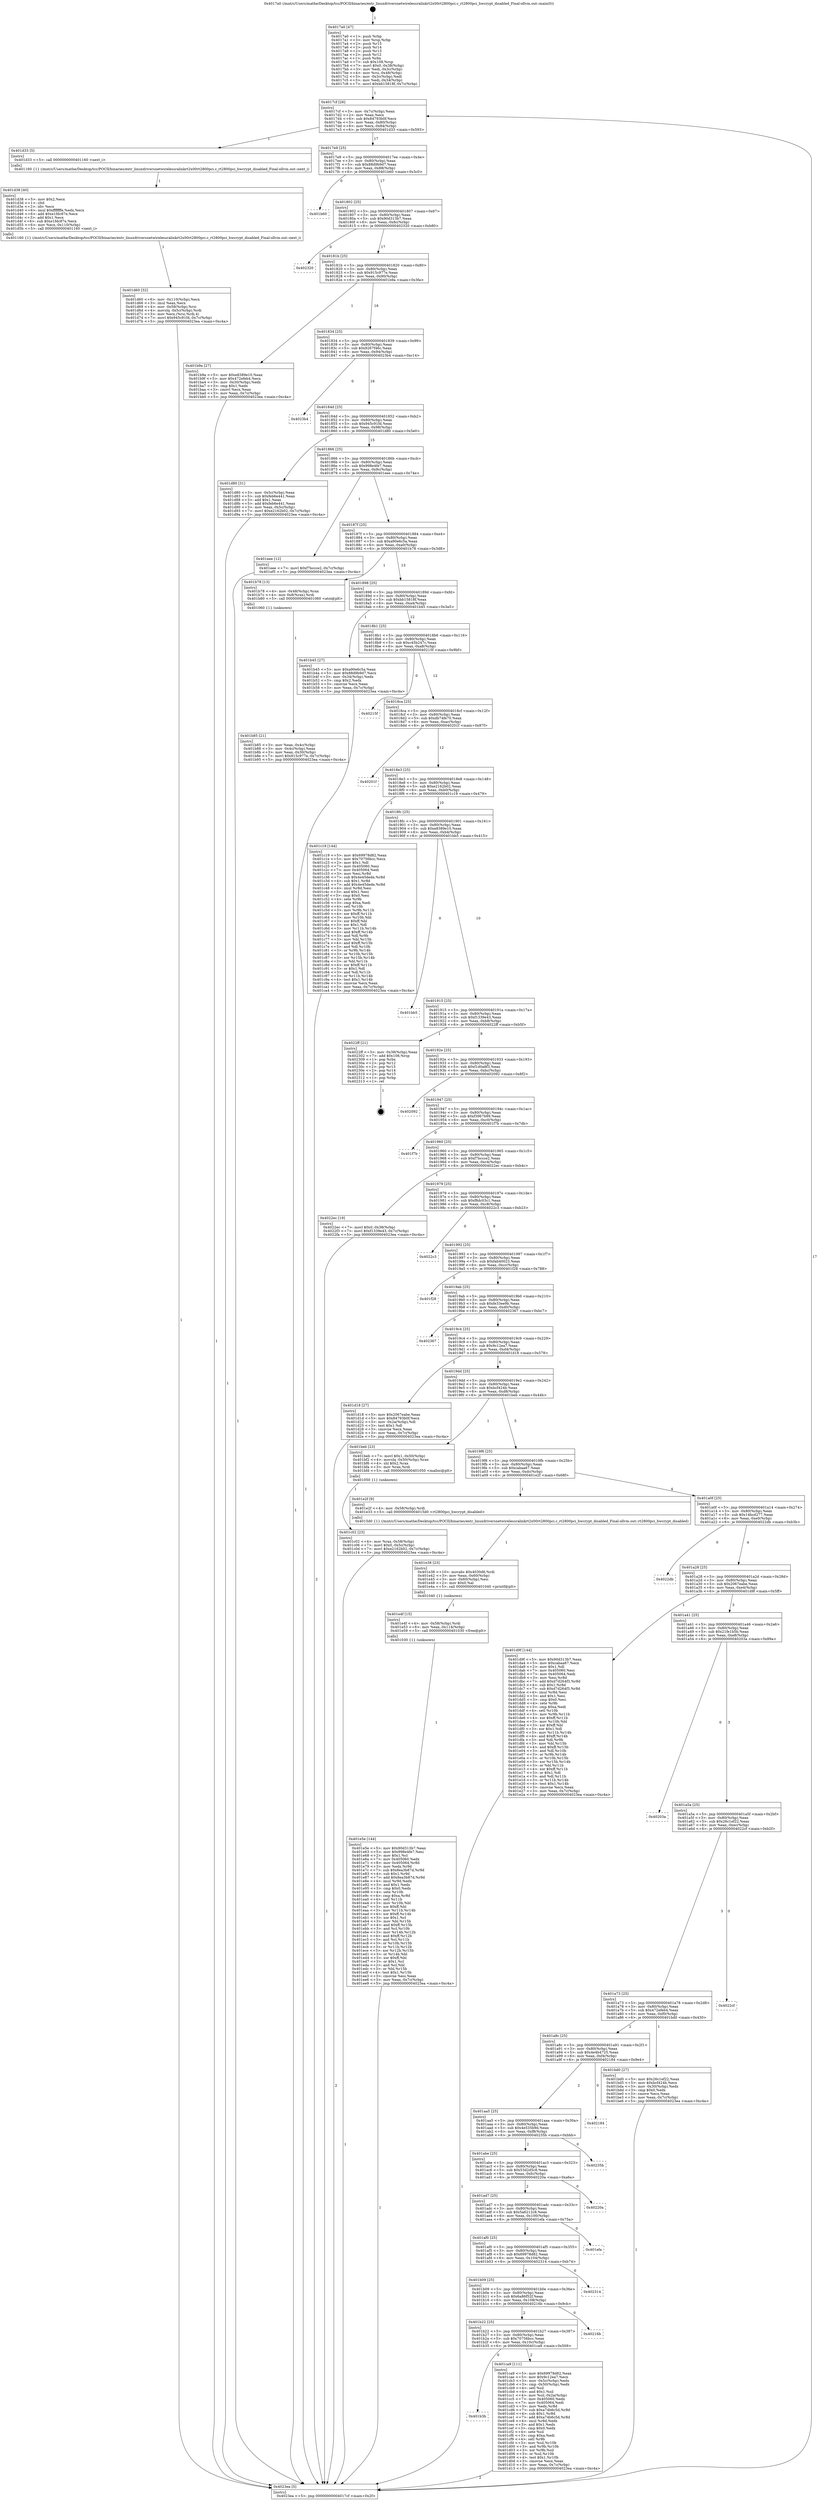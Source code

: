 digraph "0x4017a0" {
  label = "0x4017a0 (/mnt/c/Users/mathe/Desktop/tcc/POCII/binaries/extr_linuxdriversnetwirelessralinkrt2x00rt2800pci.c_rt2800pci_hwcrypt_disabled_Final-ollvm.out::main(0))"
  labelloc = "t"
  node[shape=record]

  Entry [label="",width=0.3,height=0.3,shape=circle,fillcolor=black,style=filled]
  "0x4017cf" [label="{
     0x4017cf [26]\l
     | [instrs]\l
     &nbsp;&nbsp;0x4017cf \<+3\>: mov -0x7c(%rbp),%eax\l
     &nbsp;&nbsp;0x4017d2 \<+2\>: mov %eax,%ecx\l
     &nbsp;&nbsp;0x4017d4 \<+6\>: sub $0x84793b0f,%ecx\l
     &nbsp;&nbsp;0x4017da \<+3\>: mov %eax,-0x80(%rbp)\l
     &nbsp;&nbsp;0x4017dd \<+6\>: mov %ecx,-0x84(%rbp)\l
     &nbsp;&nbsp;0x4017e3 \<+6\>: je 0000000000401d33 \<main+0x593\>\l
  }"]
  "0x401d33" [label="{
     0x401d33 [5]\l
     | [instrs]\l
     &nbsp;&nbsp;0x401d33 \<+5\>: call 0000000000401160 \<next_i\>\l
     | [calls]\l
     &nbsp;&nbsp;0x401160 \{1\} (/mnt/c/Users/mathe/Desktop/tcc/POCII/binaries/extr_linuxdriversnetwirelessralinkrt2x00rt2800pci.c_rt2800pci_hwcrypt_disabled_Final-ollvm.out::next_i)\l
  }"]
  "0x4017e9" [label="{
     0x4017e9 [25]\l
     | [instrs]\l
     &nbsp;&nbsp;0x4017e9 \<+5\>: jmp 00000000004017ee \<main+0x4e\>\l
     &nbsp;&nbsp;0x4017ee \<+3\>: mov -0x80(%rbp),%eax\l
     &nbsp;&nbsp;0x4017f1 \<+5\>: sub $0x88d9b9d7,%eax\l
     &nbsp;&nbsp;0x4017f6 \<+6\>: mov %eax,-0x88(%rbp)\l
     &nbsp;&nbsp;0x4017fc \<+6\>: je 0000000000401b60 \<main+0x3c0\>\l
  }"]
  Exit [label="",width=0.3,height=0.3,shape=circle,fillcolor=black,style=filled,peripheries=2]
  "0x401b60" [label="{
     0x401b60\l
  }", style=dashed]
  "0x401802" [label="{
     0x401802 [25]\l
     | [instrs]\l
     &nbsp;&nbsp;0x401802 \<+5\>: jmp 0000000000401807 \<main+0x67\>\l
     &nbsp;&nbsp;0x401807 \<+3\>: mov -0x80(%rbp),%eax\l
     &nbsp;&nbsp;0x40180a \<+5\>: sub $0x90d313b7,%eax\l
     &nbsp;&nbsp;0x40180f \<+6\>: mov %eax,-0x8c(%rbp)\l
     &nbsp;&nbsp;0x401815 \<+6\>: je 0000000000402320 \<main+0xb80\>\l
  }"]
  "0x401e5e" [label="{
     0x401e5e [144]\l
     | [instrs]\l
     &nbsp;&nbsp;0x401e5e \<+5\>: mov $0x90d313b7,%eax\l
     &nbsp;&nbsp;0x401e63 \<+5\>: mov $0x998e4fe7,%esi\l
     &nbsp;&nbsp;0x401e68 \<+2\>: mov $0x1,%cl\l
     &nbsp;&nbsp;0x401e6a \<+7\>: mov 0x405060,%edx\l
     &nbsp;&nbsp;0x401e71 \<+8\>: mov 0x405064,%r8d\l
     &nbsp;&nbsp;0x401e79 \<+3\>: mov %edx,%r9d\l
     &nbsp;&nbsp;0x401e7c \<+7\>: sub $0x8ea3b87d,%r9d\l
     &nbsp;&nbsp;0x401e83 \<+4\>: sub $0x1,%r9d\l
     &nbsp;&nbsp;0x401e87 \<+7\>: add $0x8ea3b87d,%r9d\l
     &nbsp;&nbsp;0x401e8e \<+4\>: imul %r9d,%edx\l
     &nbsp;&nbsp;0x401e92 \<+3\>: and $0x1,%edx\l
     &nbsp;&nbsp;0x401e95 \<+3\>: cmp $0x0,%edx\l
     &nbsp;&nbsp;0x401e98 \<+4\>: sete %r10b\l
     &nbsp;&nbsp;0x401e9c \<+4\>: cmp $0xa,%r8d\l
     &nbsp;&nbsp;0x401ea0 \<+4\>: setl %r11b\l
     &nbsp;&nbsp;0x401ea4 \<+3\>: mov %r10b,%bl\l
     &nbsp;&nbsp;0x401ea7 \<+3\>: xor $0xff,%bl\l
     &nbsp;&nbsp;0x401eaa \<+3\>: mov %r11b,%r14b\l
     &nbsp;&nbsp;0x401ead \<+4\>: xor $0xff,%r14b\l
     &nbsp;&nbsp;0x401eb1 \<+3\>: xor $0x1,%cl\l
     &nbsp;&nbsp;0x401eb4 \<+3\>: mov %bl,%r15b\l
     &nbsp;&nbsp;0x401eb7 \<+4\>: and $0xff,%r15b\l
     &nbsp;&nbsp;0x401ebb \<+3\>: and %cl,%r10b\l
     &nbsp;&nbsp;0x401ebe \<+3\>: mov %r14b,%r12b\l
     &nbsp;&nbsp;0x401ec1 \<+4\>: and $0xff,%r12b\l
     &nbsp;&nbsp;0x401ec5 \<+3\>: and %cl,%r11b\l
     &nbsp;&nbsp;0x401ec8 \<+3\>: or %r10b,%r15b\l
     &nbsp;&nbsp;0x401ecb \<+3\>: or %r11b,%r12b\l
     &nbsp;&nbsp;0x401ece \<+3\>: xor %r12b,%r15b\l
     &nbsp;&nbsp;0x401ed1 \<+3\>: or %r14b,%bl\l
     &nbsp;&nbsp;0x401ed4 \<+3\>: xor $0xff,%bl\l
     &nbsp;&nbsp;0x401ed7 \<+3\>: or $0x1,%cl\l
     &nbsp;&nbsp;0x401eda \<+2\>: and %cl,%bl\l
     &nbsp;&nbsp;0x401edc \<+3\>: or %bl,%r15b\l
     &nbsp;&nbsp;0x401edf \<+4\>: test $0x1,%r15b\l
     &nbsp;&nbsp;0x401ee3 \<+3\>: cmovne %esi,%eax\l
     &nbsp;&nbsp;0x401ee6 \<+3\>: mov %eax,-0x7c(%rbp)\l
     &nbsp;&nbsp;0x401ee9 \<+5\>: jmp 00000000004023ea \<main+0xc4a\>\l
  }"]
  "0x402320" [label="{
     0x402320\l
  }", style=dashed]
  "0x40181b" [label="{
     0x40181b [25]\l
     | [instrs]\l
     &nbsp;&nbsp;0x40181b \<+5\>: jmp 0000000000401820 \<main+0x80\>\l
     &nbsp;&nbsp;0x401820 \<+3\>: mov -0x80(%rbp),%eax\l
     &nbsp;&nbsp;0x401823 \<+5\>: sub $0x915c977e,%eax\l
     &nbsp;&nbsp;0x401828 \<+6\>: mov %eax,-0x90(%rbp)\l
     &nbsp;&nbsp;0x40182e \<+6\>: je 0000000000401b9a \<main+0x3fa\>\l
  }"]
  "0x401e4f" [label="{
     0x401e4f [15]\l
     | [instrs]\l
     &nbsp;&nbsp;0x401e4f \<+4\>: mov -0x58(%rbp),%rdi\l
     &nbsp;&nbsp;0x401e53 \<+6\>: mov %eax,-0x114(%rbp)\l
     &nbsp;&nbsp;0x401e59 \<+5\>: call 0000000000401030 \<free@plt\>\l
     | [calls]\l
     &nbsp;&nbsp;0x401030 \{1\} (unknown)\l
  }"]
  "0x401b9a" [label="{
     0x401b9a [27]\l
     | [instrs]\l
     &nbsp;&nbsp;0x401b9a \<+5\>: mov $0xe8389e10,%eax\l
     &nbsp;&nbsp;0x401b9f \<+5\>: mov $0x472efeb4,%ecx\l
     &nbsp;&nbsp;0x401ba4 \<+3\>: mov -0x30(%rbp),%edx\l
     &nbsp;&nbsp;0x401ba7 \<+3\>: cmp $0x1,%edx\l
     &nbsp;&nbsp;0x401baa \<+3\>: cmovl %ecx,%eax\l
     &nbsp;&nbsp;0x401bad \<+3\>: mov %eax,-0x7c(%rbp)\l
     &nbsp;&nbsp;0x401bb0 \<+5\>: jmp 00000000004023ea \<main+0xc4a\>\l
  }"]
  "0x401834" [label="{
     0x401834 [25]\l
     | [instrs]\l
     &nbsp;&nbsp;0x401834 \<+5\>: jmp 0000000000401839 \<main+0x99\>\l
     &nbsp;&nbsp;0x401839 \<+3\>: mov -0x80(%rbp),%eax\l
     &nbsp;&nbsp;0x40183c \<+5\>: sub $0x9267f46c,%eax\l
     &nbsp;&nbsp;0x401841 \<+6\>: mov %eax,-0x94(%rbp)\l
     &nbsp;&nbsp;0x401847 \<+6\>: je 00000000004023b4 \<main+0xc14\>\l
  }"]
  "0x401e38" [label="{
     0x401e38 [23]\l
     | [instrs]\l
     &nbsp;&nbsp;0x401e38 \<+10\>: movabs $0x4030d6,%rdi\l
     &nbsp;&nbsp;0x401e42 \<+3\>: mov %eax,-0x60(%rbp)\l
     &nbsp;&nbsp;0x401e45 \<+3\>: mov -0x60(%rbp),%esi\l
     &nbsp;&nbsp;0x401e48 \<+2\>: mov $0x0,%al\l
     &nbsp;&nbsp;0x401e4a \<+5\>: call 0000000000401040 \<printf@plt\>\l
     | [calls]\l
     &nbsp;&nbsp;0x401040 \{1\} (unknown)\l
  }"]
  "0x4023b4" [label="{
     0x4023b4\l
  }", style=dashed]
  "0x40184d" [label="{
     0x40184d [25]\l
     | [instrs]\l
     &nbsp;&nbsp;0x40184d \<+5\>: jmp 0000000000401852 \<main+0xb2\>\l
     &nbsp;&nbsp;0x401852 \<+3\>: mov -0x80(%rbp),%eax\l
     &nbsp;&nbsp;0x401855 \<+5\>: sub $0x945c91fd,%eax\l
     &nbsp;&nbsp;0x40185a \<+6\>: mov %eax,-0x98(%rbp)\l
     &nbsp;&nbsp;0x401860 \<+6\>: je 0000000000401d80 \<main+0x5e0\>\l
  }"]
  "0x401d60" [label="{
     0x401d60 [32]\l
     | [instrs]\l
     &nbsp;&nbsp;0x401d60 \<+6\>: mov -0x110(%rbp),%ecx\l
     &nbsp;&nbsp;0x401d66 \<+3\>: imul %eax,%ecx\l
     &nbsp;&nbsp;0x401d69 \<+4\>: mov -0x58(%rbp),%rsi\l
     &nbsp;&nbsp;0x401d6d \<+4\>: movslq -0x5c(%rbp),%rdi\l
     &nbsp;&nbsp;0x401d71 \<+3\>: mov %ecx,(%rsi,%rdi,4)\l
     &nbsp;&nbsp;0x401d74 \<+7\>: movl $0x945c91fd,-0x7c(%rbp)\l
     &nbsp;&nbsp;0x401d7b \<+5\>: jmp 00000000004023ea \<main+0xc4a\>\l
  }"]
  "0x401d80" [label="{
     0x401d80 [31]\l
     | [instrs]\l
     &nbsp;&nbsp;0x401d80 \<+3\>: mov -0x5c(%rbp),%eax\l
     &nbsp;&nbsp;0x401d83 \<+5\>: sub $0xfeb6e441,%eax\l
     &nbsp;&nbsp;0x401d88 \<+3\>: add $0x1,%eax\l
     &nbsp;&nbsp;0x401d8b \<+5\>: add $0xfeb6e441,%eax\l
     &nbsp;&nbsp;0x401d90 \<+3\>: mov %eax,-0x5c(%rbp)\l
     &nbsp;&nbsp;0x401d93 \<+7\>: movl $0xe2162b02,-0x7c(%rbp)\l
     &nbsp;&nbsp;0x401d9a \<+5\>: jmp 00000000004023ea \<main+0xc4a\>\l
  }"]
  "0x401866" [label="{
     0x401866 [25]\l
     | [instrs]\l
     &nbsp;&nbsp;0x401866 \<+5\>: jmp 000000000040186b \<main+0xcb\>\l
     &nbsp;&nbsp;0x40186b \<+3\>: mov -0x80(%rbp),%eax\l
     &nbsp;&nbsp;0x40186e \<+5\>: sub $0x998e4fe7,%eax\l
     &nbsp;&nbsp;0x401873 \<+6\>: mov %eax,-0x9c(%rbp)\l
     &nbsp;&nbsp;0x401879 \<+6\>: je 0000000000401eee \<main+0x74e\>\l
  }"]
  "0x401d38" [label="{
     0x401d38 [40]\l
     | [instrs]\l
     &nbsp;&nbsp;0x401d38 \<+5\>: mov $0x2,%ecx\l
     &nbsp;&nbsp;0x401d3d \<+1\>: cltd\l
     &nbsp;&nbsp;0x401d3e \<+2\>: idiv %ecx\l
     &nbsp;&nbsp;0x401d40 \<+6\>: imul $0xfffffffe,%edx,%ecx\l
     &nbsp;&nbsp;0x401d46 \<+6\>: add $0xe1fdc87e,%ecx\l
     &nbsp;&nbsp;0x401d4c \<+3\>: add $0x1,%ecx\l
     &nbsp;&nbsp;0x401d4f \<+6\>: sub $0xe1fdc87e,%ecx\l
     &nbsp;&nbsp;0x401d55 \<+6\>: mov %ecx,-0x110(%rbp)\l
     &nbsp;&nbsp;0x401d5b \<+5\>: call 0000000000401160 \<next_i\>\l
     | [calls]\l
     &nbsp;&nbsp;0x401160 \{1\} (/mnt/c/Users/mathe/Desktop/tcc/POCII/binaries/extr_linuxdriversnetwirelessralinkrt2x00rt2800pci.c_rt2800pci_hwcrypt_disabled_Final-ollvm.out::next_i)\l
  }"]
  "0x401eee" [label="{
     0x401eee [12]\l
     | [instrs]\l
     &nbsp;&nbsp;0x401eee \<+7\>: movl $0xf7bccce2,-0x7c(%rbp)\l
     &nbsp;&nbsp;0x401ef5 \<+5\>: jmp 00000000004023ea \<main+0xc4a\>\l
  }"]
  "0x40187f" [label="{
     0x40187f [25]\l
     | [instrs]\l
     &nbsp;&nbsp;0x40187f \<+5\>: jmp 0000000000401884 \<main+0xe4\>\l
     &nbsp;&nbsp;0x401884 \<+3\>: mov -0x80(%rbp),%eax\l
     &nbsp;&nbsp;0x401887 \<+5\>: sub $0xa90e6c5a,%eax\l
     &nbsp;&nbsp;0x40188c \<+6\>: mov %eax,-0xa0(%rbp)\l
     &nbsp;&nbsp;0x401892 \<+6\>: je 0000000000401b78 \<main+0x3d8\>\l
  }"]
  "0x401b3b" [label="{
     0x401b3b\l
  }", style=dashed]
  "0x401b78" [label="{
     0x401b78 [13]\l
     | [instrs]\l
     &nbsp;&nbsp;0x401b78 \<+4\>: mov -0x48(%rbp),%rax\l
     &nbsp;&nbsp;0x401b7c \<+4\>: mov 0x8(%rax),%rdi\l
     &nbsp;&nbsp;0x401b80 \<+5\>: call 0000000000401060 \<atoi@plt\>\l
     | [calls]\l
     &nbsp;&nbsp;0x401060 \{1\} (unknown)\l
  }"]
  "0x401898" [label="{
     0x401898 [25]\l
     | [instrs]\l
     &nbsp;&nbsp;0x401898 \<+5\>: jmp 000000000040189d \<main+0xfd\>\l
     &nbsp;&nbsp;0x40189d \<+3\>: mov -0x80(%rbp),%eax\l
     &nbsp;&nbsp;0x4018a0 \<+5\>: sub $0xbb15818f,%eax\l
     &nbsp;&nbsp;0x4018a5 \<+6\>: mov %eax,-0xa4(%rbp)\l
     &nbsp;&nbsp;0x4018ab \<+6\>: je 0000000000401b45 \<main+0x3a5\>\l
  }"]
  "0x401ca9" [label="{
     0x401ca9 [111]\l
     | [instrs]\l
     &nbsp;&nbsp;0x401ca9 \<+5\>: mov $0x69978d82,%eax\l
     &nbsp;&nbsp;0x401cae \<+5\>: mov $0x9c12ea7,%ecx\l
     &nbsp;&nbsp;0x401cb3 \<+3\>: mov -0x5c(%rbp),%edx\l
     &nbsp;&nbsp;0x401cb6 \<+3\>: cmp -0x50(%rbp),%edx\l
     &nbsp;&nbsp;0x401cb9 \<+4\>: setl %sil\l
     &nbsp;&nbsp;0x401cbd \<+4\>: and $0x1,%sil\l
     &nbsp;&nbsp;0x401cc1 \<+4\>: mov %sil,-0x2a(%rbp)\l
     &nbsp;&nbsp;0x401cc5 \<+7\>: mov 0x405060,%edx\l
     &nbsp;&nbsp;0x401ccc \<+7\>: mov 0x405064,%edi\l
     &nbsp;&nbsp;0x401cd3 \<+3\>: mov %edx,%r8d\l
     &nbsp;&nbsp;0x401cd6 \<+7\>: sub $0xa74b6c5d,%r8d\l
     &nbsp;&nbsp;0x401cdd \<+4\>: sub $0x1,%r8d\l
     &nbsp;&nbsp;0x401ce1 \<+7\>: add $0xa74b6c5d,%r8d\l
     &nbsp;&nbsp;0x401ce8 \<+4\>: imul %r8d,%edx\l
     &nbsp;&nbsp;0x401cec \<+3\>: and $0x1,%edx\l
     &nbsp;&nbsp;0x401cef \<+3\>: cmp $0x0,%edx\l
     &nbsp;&nbsp;0x401cf2 \<+4\>: sete %sil\l
     &nbsp;&nbsp;0x401cf6 \<+3\>: cmp $0xa,%edi\l
     &nbsp;&nbsp;0x401cf9 \<+4\>: setl %r9b\l
     &nbsp;&nbsp;0x401cfd \<+3\>: mov %sil,%r10b\l
     &nbsp;&nbsp;0x401d00 \<+3\>: and %r9b,%r10b\l
     &nbsp;&nbsp;0x401d03 \<+3\>: xor %r9b,%sil\l
     &nbsp;&nbsp;0x401d06 \<+3\>: or %sil,%r10b\l
     &nbsp;&nbsp;0x401d09 \<+4\>: test $0x1,%r10b\l
     &nbsp;&nbsp;0x401d0d \<+3\>: cmovne %ecx,%eax\l
     &nbsp;&nbsp;0x401d10 \<+3\>: mov %eax,-0x7c(%rbp)\l
     &nbsp;&nbsp;0x401d13 \<+5\>: jmp 00000000004023ea \<main+0xc4a\>\l
  }"]
  "0x401b45" [label="{
     0x401b45 [27]\l
     | [instrs]\l
     &nbsp;&nbsp;0x401b45 \<+5\>: mov $0xa90e6c5a,%eax\l
     &nbsp;&nbsp;0x401b4a \<+5\>: mov $0x88d9b9d7,%ecx\l
     &nbsp;&nbsp;0x401b4f \<+3\>: mov -0x34(%rbp),%edx\l
     &nbsp;&nbsp;0x401b52 \<+3\>: cmp $0x2,%edx\l
     &nbsp;&nbsp;0x401b55 \<+3\>: cmovne %ecx,%eax\l
     &nbsp;&nbsp;0x401b58 \<+3\>: mov %eax,-0x7c(%rbp)\l
     &nbsp;&nbsp;0x401b5b \<+5\>: jmp 00000000004023ea \<main+0xc4a\>\l
  }"]
  "0x4018b1" [label="{
     0x4018b1 [25]\l
     | [instrs]\l
     &nbsp;&nbsp;0x4018b1 \<+5\>: jmp 00000000004018b6 \<main+0x116\>\l
     &nbsp;&nbsp;0x4018b6 \<+3\>: mov -0x80(%rbp),%eax\l
     &nbsp;&nbsp;0x4018b9 \<+5\>: sub $0xc45b247c,%eax\l
     &nbsp;&nbsp;0x4018be \<+6\>: mov %eax,-0xa8(%rbp)\l
     &nbsp;&nbsp;0x4018c4 \<+6\>: je 000000000040215f \<main+0x9bf\>\l
  }"]
  "0x4023ea" [label="{
     0x4023ea [5]\l
     | [instrs]\l
     &nbsp;&nbsp;0x4023ea \<+5\>: jmp 00000000004017cf \<main+0x2f\>\l
  }"]
  "0x4017a0" [label="{
     0x4017a0 [47]\l
     | [instrs]\l
     &nbsp;&nbsp;0x4017a0 \<+1\>: push %rbp\l
     &nbsp;&nbsp;0x4017a1 \<+3\>: mov %rsp,%rbp\l
     &nbsp;&nbsp;0x4017a4 \<+2\>: push %r15\l
     &nbsp;&nbsp;0x4017a6 \<+2\>: push %r14\l
     &nbsp;&nbsp;0x4017a8 \<+2\>: push %r13\l
     &nbsp;&nbsp;0x4017aa \<+2\>: push %r12\l
     &nbsp;&nbsp;0x4017ac \<+1\>: push %rbx\l
     &nbsp;&nbsp;0x4017ad \<+7\>: sub $0x108,%rsp\l
     &nbsp;&nbsp;0x4017b4 \<+7\>: movl $0x0,-0x38(%rbp)\l
     &nbsp;&nbsp;0x4017bb \<+3\>: mov %edi,-0x3c(%rbp)\l
     &nbsp;&nbsp;0x4017be \<+4\>: mov %rsi,-0x48(%rbp)\l
     &nbsp;&nbsp;0x4017c2 \<+3\>: mov -0x3c(%rbp),%edi\l
     &nbsp;&nbsp;0x4017c5 \<+3\>: mov %edi,-0x34(%rbp)\l
     &nbsp;&nbsp;0x4017c8 \<+7\>: movl $0xbb15818f,-0x7c(%rbp)\l
  }"]
  "0x401b85" [label="{
     0x401b85 [21]\l
     | [instrs]\l
     &nbsp;&nbsp;0x401b85 \<+3\>: mov %eax,-0x4c(%rbp)\l
     &nbsp;&nbsp;0x401b88 \<+3\>: mov -0x4c(%rbp),%eax\l
     &nbsp;&nbsp;0x401b8b \<+3\>: mov %eax,-0x30(%rbp)\l
     &nbsp;&nbsp;0x401b8e \<+7\>: movl $0x915c977e,-0x7c(%rbp)\l
     &nbsp;&nbsp;0x401b95 \<+5\>: jmp 00000000004023ea \<main+0xc4a\>\l
  }"]
  "0x401b22" [label="{
     0x401b22 [25]\l
     | [instrs]\l
     &nbsp;&nbsp;0x401b22 \<+5\>: jmp 0000000000401b27 \<main+0x387\>\l
     &nbsp;&nbsp;0x401b27 \<+3\>: mov -0x80(%rbp),%eax\l
     &nbsp;&nbsp;0x401b2a \<+5\>: sub $0x70756bcc,%eax\l
     &nbsp;&nbsp;0x401b2f \<+6\>: mov %eax,-0x10c(%rbp)\l
     &nbsp;&nbsp;0x401b35 \<+6\>: je 0000000000401ca9 \<main+0x509\>\l
  }"]
  "0x40215f" [label="{
     0x40215f\l
  }", style=dashed]
  "0x4018ca" [label="{
     0x4018ca [25]\l
     | [instrs]\l
     &nbsp;&nbsp;0x4018ca \<+5\>: jmp 00000000004018cf \<main+0x12f\>\l
     &nbsp;&nbsp;0x4018cf \<+3\>: mov -0x80(%rbp),%eax\l
     &nbsp;&nbsp;0x4018d2 \<+5\>: sub $0xdb74fe70,%eax\l
     &nbsp;&nbsp;0x4018d7 \<+6\>: mov %eax,-0xac(%rbp)\l
     &nbsp;&nbsp;0x4018dd \<+6\>: je 000000000040201f \<main+0x87f\>\l
  }"]
  "0x40216b" [label="{
     0x40216b\l
  }", style=dashed]
  "0x40201f" [label="{
     0x40201f\l
  }", style=dashed]
  "0x4018e3" [label="{
     0x4018e3 [25]\l
     | [instrs]\l
     &nbsp;&nbsp;0x4018e3 \<+5\>: jmp 00000000004018e8 \<main+0x148\>\l
     &nbsp;&nbsp;0x4018e8 \<+3\>: mov -0x80(%rbp),%eax\l
     &nbsp;&nbsp;0x4018eb \<+5\>: sub $0xe2162b02,%eax\l
     &nbsp;&nbsp;0x4018f0 \<+6\>: mov %eax,-0xb0(%rbp)\l
     &nbsp;&nbsp;0x4018f6 \<+6\>: je 0000000000401c19 \<main+0x479\>\l
  }"]
  "0x401b09" [label="{
     0x401b09 [25]\l
     | [instrs]\l
     &nbsp;&nbsp;0x401b09 \<+5\>: jmp 0000000000401b0e \<main+0x36e\>\l
     &nbsp;&nbsp;0x401b0e \<+3\>: mov -0x80(%rbp),%eax\l
     &nbsp;&nbsp;0x401b11 \<+5\>: sub $0x6a86f52f,%eax\l
     &nbsp;&nbsp;0x401b16 \<+6\>: mov %eax,-0x108(%rbp)\l
     &nbsp;&nbsp;0x401b1c \<+6\>: je 000000000040216b \<main+0x9cb\>\l
  }"]
  "0x401c19" [label="{
     0x401c19 [144]\l
     | [instrs]\l
     &nbsp;&nbsp;0x401c19 \<+5\>: mov $0x69978d82,%eax\l
     &nbsp;&nbsp;0x401c1e \<+5\>: mov $0x70756bcc,%ecx\l
     &nbsp;&nbsp;0x401c23 \<+2\>: mov $0x1,%dl\l
     &nbsp;&nbsp;0x401c25 \<+7\>: mov 0x405060,%esi\l
     &nbsp;&nbsp;0x401c2c \<+7\>: mov 0x405064,%edi\l
     &nbsp;&nbsp;0x401c33 \<+3\>: mov %esi,%r8d\l
     &nbsp;&nbsp;0x401c36 \<+7\>: sub $0x4e45dede,%r8d\l
     &nbsp;&nbsp;0x401c3d \<+4\>: sub $0x1,%r8d\l
     &nbsp;&nbsp;0x401c41 \<+7\>: add $0x4e45dede,%r8d\l
     &nbsp;&nbsp;0x401c48 \<+4\>: imul %r8d,%esi\l
     &nbsp;&nbsp;0x401c4c \<+3\>: and $0x1,%esi\l
     &nbsp;&nbsp;0x401c4f \<+3\>: cmp $0x0,%esi\l
     &nbsp;&nbsp;0x401c52 \<+4\>: sete %r9b\l
     &nbsp;&nbsp;0x401c56 \<+3\>: cmp $0xa,%edi\l
     &nbsp;&nbsp;0x401c59 \<+4\>: setl %r10b\l
     &nbsp;&nbsp;0x401c5d \<+3\>: mov %r9b,%r11b\l
     &nbsp;&nbsp;0x401c60 \<+4\>: xor $0xff,%r11b\l
     &nbsp;&nbsp;0x401c64 \<+3\>: mov %r10b,%bl\l
     &nbsp;&nbsp;0x401c67 \<+3\>: xor $0xff,%bl\l
     &nbsp;&nbsp;0x401c6a \<+3\>: xor $0x1,%dl\l
     &nbsp;&nbsp;0x401c6d \<+3\>: mov %r11b,%r14b\l
     &nbsp;&nbsp;0x401c70 \<+4\>: and $0xff,%r14b\l
     &nbsp;&nbsp;0x401c74 \<+3\>: and %dl,%r9b\l
     &nbsp;&nbsp;0x401c77 \<+3\>: mov %bl,%r15b\l
     &nbsp;&nbsp;0x401c7a \<+4\>: and $0xff,%r15b\l
     &nbsp;&nbsp;0x401c7e \<+3\>: and %dl,%r10b\l
     &nbsp;&nbsp;0x401c81 \<+3\>: or %r9b,%r14b\l
     &nbsp;&nbsp;0x401c84 \<+3\>: or %r10b,%r15b\l
     &nbsp;&nbsp;0x401c87 \<+3\>: xor %r15b,%r14b\l
     &nbsp;&nbsp;0x401c8a \<+3\>: or %bl,%r11b\l
     &nbsp;&nbsp;0x401c8d \<+4\>: xor $0xff,%r11b\l
     &nbsp;&nbsp;0x401c91 \<+3\>: or $0x1,%dl\l
     &nbsp;&nbsp;0x401c94 \<+3\>: and %dl,%r11b\l
     &nbsp;&nbsp;0x401c97 \<+3\>: or %r11b,%r14b\l
     &nbsp;&nbsp;0x401c9a \<+4\>: test $0x1,%r14b\l
     &nbsp;&nbsp;0x401c9e \<+3\>: cmovne %ecx,%eax\l
     &nbsp;&nbsp;0x401ca1 \<+3\>: mov %eax,-0x7c(%rbp)\l
     &nbsp;&nbsp;0x401ca4 \<+5\>: jmp 00000000004023ea \<main+0xc4a\>\l
  }"]
  "0x4018fc" [label="{
     0x4018fc [25]\l
     | [instrs]\l
     &nbsp;&nbsp;0x4018fc \<+5\>: jmp 0000000000401901 \<main+0x161\>\l
     &nbsp;&nbsp;0x401901 \<+3\>: mov -0x80(%rbp),%eax\l
     &nbsp;&nbsp;0x401904 \<+5\>: sub $0xe8389e10,%eax\l
     &nbsp;&nbsp;0x401909 \<+6\>: mov %eax,-0xb4(%rbp)\l
     &nbsp;&nbsp;0x40190f \<+6\>: je 0000000000401bb5 \<main+0x415\>\l
  }"]
  "0x402314" [label="{
     0x402314\l
  }", style=dashed]
  "0x401bb5" [label="{
     0x401bb5\l
  }", style=dashed]
  "0x401915" [label="{
     0x401915 [25]\l
     | [instrs]\l
     &nbsp;&nbsp;0x401915 \<+5\>: jmp 000000000040191a \<main+0x17a\>\l
     &nbsp;&nbsp;0x40191a \<+3\>: mov -0x80(%rbp),%eax\l
     &nbsp;&nbsp;0x40191d \<+5\>: sub $0xf1339e43,%eax\l
     &nbsp;&nbsp;0x401922 \<+6\>: mov %eax,-0xb8(%rbp)\l
     &nbsp;&nbsp;0x401928 \<+6\>: je 00000000004022ff \<main+0xb5f\>\l
  }"]
  "0x401af0" [label="{
     0x401af0 [25]\l
     | [instrs]\l
     &nbsp;&nbsp;0x401af0 \<+5\>: jmp 0000000000401af5 \<main+0x355\>\l
     &nbsp;&nbsp;0x401af5 \<+3\>: mov -0x80(%rbp),%eax\l
     &nbsp;&nbsp;0x401af8 \<+5\>: sub $0x69978d82,%eax\l
     &nbsp;&nbsp;0x401afd \<+6\>: mov %eax,-0x104(%rbp)\l
     &nbsp;&nbsp;0x401b03 \<+6\>: je 0000000000402314 \<main+0xb74\>\l
  }"]
  "0x4022ff" [label="{
     0x4022ff [21]\l
     | [instrs]\l
     &nbsp;&nbsp;0x4022ff \<+3\>: mov -0x38(%rbp),%eax\l
     &nbsp;&nbsp;0x402302 \<+7\>: add $0x108,%rsp\l
     &nbsp;&nbsp;0x402309 \<+1\>: pop %rbx\l
     &nbsp;&nbsp;0x40230a \<+2\>: pop %r12\l
     &nbsp;&nbsp;0x40230c \<+2\>: pop %r13\l
     &nbsp;&nbsp;0x40230e \<+2\>: pop %r14\l
     &nbsp;&nbsp;0x402310 \<+2\>: pop %r15\l
     &nbsp;&nbsp;0x402312 \<+1\>: pop %rbp\l
     &nbsp;&nbsp;0x402313 \<+1\>: ret\l
  }"]
  "0x40192e" [label="{
     0x40192e [25]\l
     | [instrs]\l
     &nbsp;&nbsp;0x40192e \<+5\>: jmp 0000000000401933 \<main+0x193\>\l
     &nbsp;&nbsp;0x401933 \<+3\>: mov -0x80(%rbp),%eax\l
     &nbsp;&nbsp;0x401936 \<+5\>: sub $0xf1d0a8f3,%eax\l
     &nbsp;&nbsp;0x40193b \<+6\>: mov %eax,-0xbc(%rbp)\l
     &nbsp;&nbsp;0x401941 \<+6\>: je 0000000000402092 \<main+0x8f2\>\l
  }"]
  "0x401efa" [label="{
     0x401efa\l
  }", style=dashed]
  "0x402092" [label="{
     0x402092\l
  }", style=dashed]
  "0x401947" [label="{
     0x401947 [25]\l
     | [instrs]\l
     &nbsp;&nbsp;0x401947 \<+5\>: jmp 000000000040194c \<main+0x1ac\>\l
     &nbsp;&nbsp;0x40194c \<+3\>: mov -0x80(%rbp),%eax\l
     &nbsp;&nbsp;0x40194f \<+5\>: sub $0xf3967b99,%eax\l
     &nbsp;&nbsp;0x401954 \<+6\>: mov %eax,-0xc0(%rbp)\l
     &nbsp;&nbsp;0x40195a \<+6\>: je 0000000000401f7b \<main+0x7db\>\l
  }"]
  "0x401ad7" [label="{
     0x401ad7 [25]\l
     | [instrs]\l
     &nbsp;&nbsp;0x401ad7 \<+5\>: jmp 0000000000401adc \<main+0x33c\>\l
     &nbsp;&nbsp;0x401adc \<+3\>: mov -0x80(%rbp),%eax\l
     &nbsp;&nbsp;0x401adf \<+5\>: sub $0x5a6212c8,%eax\l
     &nbsp;&nbsp;0x401ae4 \<+6\>: mov %eax,-0x100(%rbp)\l
     &nbsp;&nbsp;0x401aea \<+6\>: je 0000000000401efa \<main+0x75a\>\l
  }"]
  "0x401f7b" [label="{
     0x401f7b\l
  }", style=dashed]
  "0x401960" [label="{
     0x401960 [25]\l
     | [instrs]\l
     &nbsp;&nbsp;0x401960 \<+5\>: jmp 0000000000401965 \<main+0x1c5\>\l
     &nbsp;&nbsp;0x401965 \<+3\>: mov -0x80(%rbp),%eax\l
     &nbsp;&nbsp;0x401968 \<+5\>: sub $0xf7bccce2,%eax\l
     &nbsp;&nbsp;0x40196d \<+6\>: mov %eax,-0xc4(%rbp)\l
     &nbsp;&nbsp;0x401973 \<+6\>: je 00000000004022ec \<main+0xb4c\>\l
  }"]
  "0x40220a" [label="{
     0x40220a\l
  }", style=dashed]
  "0x4022ec" [label="{
     0x4022ec [19]\l
     | [instrs]\l
     &nbsp;&nbsp;0x4022ec \<+7\>: movl $0x0,-0x38(%rbp)\l
     &nbsp;&nbsp;0x4022f3 \<+7\>: movl $0xf1339e43,-0x7c(%rbp)\l
     &nbsp;&nbsp;0x4022fa \<+5\>: jmp 00000000004023ea \<main+0xc4a\>\l
  }"]
  "0x401979" [label="{
     0x401979 [25]\l
     | [instrs]\l
     &nbsp;&nbsp;0x401979 \<+5\>: jmp 000000000040197e \<main+0x1de\>\l
     &nbsp;&nbsp;0x40197e \<+3\>: mov -0x80(%rbp),%eax\l
     &nbsp;&nbsp;0x401981 \<+5\>: sub $0xf8dc03c1,%eax\l
     &nbsp;&nbsp;0x401986 \<+6\>: mov %eax,-0xc8(%rbp)\l
     &nbsp;&nbsp;0x40198c \<+6\>: je 00000000004022c3 \<main+0xb23\>\l
  }"]
  "0x401abe" [label="{
     0x401abe [25]\l
     | [instrs]\l
     &nbsp;&nbsp;0x401abe \<+5\>: jmp 0000000000401ac3 \<main+0x323\>\l
     &nbsp;&nbsp;0x401ac3 \<+3\>: mov -0x80(%rbp),%eax\l
     &nbsp;&nbsp;0x401ac6 \<+5\>: sub $0x53d2d5c8,%eax\l
     &nbsp;&nbsp;0x401acb \<+6\>: mov %eax,-0xfc(%rbp)\l
     &nbsp;&nbsp;0x401ad1 \<+6\>: je 000000000040220a \<main+0xa6a\>\l
  }"]
  "0x4022c3" [label="{
     0x4022c3\l
  }", style=dashed]
  "0x401992" [label="{
     0x401992 [25]\l
     | [instrs]\l
     &nbsp;&nbsp;0x401992 \<+5\>: jmp 0000000000401997 \<main+0x1f7\>\l
     &nbsp;&nbsp;0x401997 \<+3\>: mov -0x80(%rbp),%eax\l
     &nbsp;&nbsp;0x40199a \<+5\>: sub $0xfab40023,%eax\l
     &nbsp;&nbsp;0x40199f \<+6\>: mov %eax,-0xcc(%rbp)\l
     &nbsp;&nbsp;0x4019a5 \<+6\>: je 0000000000401f28 \<main+0x788\>\l
  }"]
  "0x40235b" [label="{
     0x40235b\l
  }", style=dashed]
  "0x401f28" [label="{
     0x401f28\l
  }", style=dashed]
  "0x4019ab" [label="{
     0x4019ab [25]\l
     | [instrs]\l
     &nbsp;&nbsp;0x4019ab \<+5\>: jmp 00000000004019b0 \<main+0x210\>\l
     &nbsp;&nbsp;0x4019b0 \<+3\>: mov -0x80(%rbp),%eax\l
     &nbsp;&nbsp;0x4019b3 \<+5\>: sub $0xfe33ee9b,%eax\l
     &nbsp;&nbsp;0x4019b8 \<+6\>: mov %eax,-0xd0(%rbp)\l
     &nbsp;&nbsp;0x4019be \<+6\>: je 0000000000402367 \<main+0xbc7\>\l
  }"]
  "0x401aa5" [label="{
     0x401aa5 [25]\l
     | [instrs]\l
     &nbsp;&nbsp;0x401aa5 \<+5\>: jmp 0000000000401aaa \<main+0x30a\>\l
     &nbsp;&nbsp;0x401aaa \<+3\>: mov -0x80(%rbp),%eax\l
     &nbsp;&nbsp;0x401aad \<+5\>: sub $0x4e535b9d,%eax\l
     &nbsp;&nbsp;0x401ab2 \<+6\>: mov %eax,-0xf8(%rbp)\l
     &nbsp;&nbsp;0x401ab8 \<+6\>: je 000000000040235b \<main+0xbbb\>\l
  }"]
  "0x402367" [label="{
     0x402367\l
  }", style=dashed]
  "0x4019c4" [label="{
     0x4019c4 [25]\l
     | [instrs]\l
     &nbsp;&nbsp;0x4019c4 \<+5\>: jmp 00000000004019c9 \<main+0x229\>\l
     &nbsp;&nbsp;0x4019c9 \<+3\>: mov -0x80(%rbp),%eax\l
     &nbsp;&nbsp;0x4019cc \<+5\>: sub $0x9c12ea7,%eax\l
     &nbsp;&nbsp;0x4019d1 \<+6\>: mov %eax,-0xd4(%rbp)\l
     &nbsp;&nbsp;0x4019d7 \<+6\>: je 0000000000401d18 \<main+0x578\>\l
  }"]
  "0x402184" [label="{
     0x402184\l
  }", style=dashed]
  "0x401d18" [label="{
     0x401d18 [27]\l
     | [instrs]\l
     &nbsp;&nbsp;0x401d18 \<+5\>: mov $0x2067eabe,%eax\l
     &nbsp;&nbsp;0x401d1d \<+5\>: mov $0x84793b0f,%ecx\l
     &nbsp;&nbsp;0x401d22 \<+3\>: mov -0x2a(%rbp),%dl\l
     &nbsp;&nbsp;0x401d25 \<+3\>: test $0x1,%dl\l
     &nbsp;&nbsp;0x401d28 \<+3\>: cmovne %ecx,%eax\l
     &nbsp;&nbsp;0x401d2b \<+3\>: mov %eax,-0x7c(%rbp)\l
     &nbsp;&nbsp;0x401d2e \<+5\>: jmp 00000000004023ea \<main+0xc4a\>\l
  }"]
  "0x4019dd" [label="{
     0x4019dd [25]\l
     | [instrs]\l
     &nbsp;&nbsp;0x4019dd \<+5\>: jmp 00000000004019e2 \<main+0x242\>\l
     &nbsp;&nbsp;0x4019e2 \<+3\>: mov -0x80(%rbp),%eax\l
     &nbsp;&nbsp;0x4019e5 \<+5\>: sub $0xbcf424b,%eax\l
     &nbsp;&nbsp;0x4019ea \<+6\>: mov %eax,-0xd8(%rbp)\l
     &nbsp;&nbsp;0x4019f0 \<+6\>: je 0000000000401beb \<main+0x44b\>\l
  }"]
  "0x401c02" [label="{
     0x401c02 [23]\l
     | [instrs]\l
     &nbsp;&nbsp;0x401c02 \<+4\>: mov %rax,-0x58(%rbp)\l
     &nbsp;&nbsp;0x401c06 \<+7\>: movl $0x0,-0x5c(%rbp)\l
     &nbsp;&nbsp;0x401c0d \<+7\>: movl $0xe2162b02,-0x7c(%rbp)\l
     &nbsp;&nbsp;0x401c14 \<+5\>: jmp 00000000004023ea \<main+0xc4a\>\l
  }"]
  "0x401beb" [label="{
     0x401beb [23]\l
     | [instrs]\l
     &nbsp;&nbsp;0x401beb \<+7\>: movl $0x1,-0x50(%rbp)\l
     &nbsp;&nbsp;0x401bf2 \<+4\>: movslq -0x50(%rbp),%rax\l
     &nbsp;&nbsp;0x401bf6 \<+4\>: shl $0x2,%rax\l
     &nbsp;&nbsp;0x401bfa \<+3\>: mov %rax,%rdi\l
     &nbsp;&nbsp;0x401bfd \<+5\>: call 0000000000401050 \<malloc@plt\>\l
     | [calls]\l
     &nbsp;&nbsp;0x401050 \{1\} (unknown)\l
  }"]
  "0x4019f6" [label="{
     0x4019f6 [25]\l
     | [instrs]\l
     &nbsp;&nbsp;0x4019f6 \<+5\>: jmp 00000000004019fb \<main+0x25b\>\l
     &nbsp;&nbsp;0x4019fb \<+3\>: mov -0x80(%rbp),%eax\l
     &nbsp;&nbsp;0x4019fe \<+5\>: sub $0xcabaa67,%eax\l
     &nbsp;&nbsp;0x401a03 \<+6\>: mov %eax,-0xdc(%rbp)\l
     &nbsp;&nbsp;0x401a09 \<+6\>: je 0000000000401e2f \<main+0x68f\>\l
  }"]
  "0x401a8c" [label="{
     0x401a8c [25]\l
     | [instrs]\l
     &nbsp;&nbsp;0x401a8c \<+5\>: jmp 0000000000401a91 \<main+0x2f1\>\l
     &nbsp;&nbsp;0x401a91 \<+3\>: mov -0x80(%rbp),%eax\l
     &nbsp;&nbsp;0x401a94 \<+5\>: sub $0x4e4b4725,%eax\l
     &nbsp;&nbsp;0x401a99 \<+6\>: mov %eax,-0xf4(%rbp)\l
     &nbsp;&nbsp;0x401a9f \<+6\>: je 0000000000402184 \<main+0x9e4\>\l
  }"]
  "0x401e2f" [label="{
     0x401e2f [9]\l
     | [instrs]\l
     &nbsp;&nbsp;0x401e2f \<+4\>: mov -0x58(%rbp),%rdi\l
     &nbsp;&nbsp;0x401e33 \<+5\>: call 00000000004015d0 \<rt2800pci_hwcrypt_disabled\>\l
     | [calls]\l
     &nbsp;&nbsp;0x4015d0 \{1\} (/mnt/c/Users/mathe/Desktop/tcc/POCII/binaries/extr_linuxdriversnetwirelessralinkrt2x00rt2800pci.c_rt2800pci_hwcrypt_disabled_Final-ollvm.out::rt2800pci_hwcrypt_disabled)\l
  }"]
  "0x401a0f" [label="{
     0x401a0f [25]\l
     | [instrs]\l
     &nbsp;&nbsp;0x401a0f \<+5\>: jmp 0000000000401a14 \<main+0x274\>\l
     &nbsp;&nbsp;0x401a14 \<+3\>: mov -0x80(%rbp),%eax\l
     &nbsp;&nbsp;0x401a17 \<+5\>: sub $0x14bcd277,%eax\l
     &nbsp;&nbsp;0x401a1c \<+6\>: mov %eax,-0xe0(%rbp)\l
     &nbsp;&nbsp;0x401a22 \<+6\>: je 00000000004022db \<main+0xb3b\>\l
  }"]
  "0x401bd0" [label="{
     0x401bd0 [27]\l
     | [instrs]\l
     &nbsp;&nbsp;0x401bd0 \<+5\>: mov $0x26c1ef22,%eax\l
     &nbsp;&nbsp;0x401bd5 \<+5\>: mov $0xbcf424b,%ecx\l
     &nbsp;&nbsp;0x401bda \<+3\>: mov -0x30(%rbp),%edx\l
     &nbsp;&nbsp;0x401bdd \<+3\>: cmp $0x0,%edx\l
     &nbsp;&nbsp;0x401be0 \<+3\>: cmove %ecx,%eax\l
     &nbsp;&nbsp;0x401be3 \<+3\>: mov %eax,-0x7c(%rbp)\l
     &nbsp;&nbsp;0x401be6 \<+5\>: jmp 00000000004023ea \<main+0xc4a\>\l
  }"]
  "0x4022db" [label="{
     0x4022db\l
  }", style=dashed]
  "0x401a28" [label="{
     0x401a28 [25]\l
     | [instrs]\l
     &nbsp;&nbsp;0x401a28 \<+5\>: jmp 0000000000401a2d \<main+0x28d\>\l
     &nbsp;&nbsp;0x401a2d \<+3\>: mov -0x80(%rbp),%eax\l
     &nbsp;&nbsp;0x401a30 \<+5\>: sub $0x2067eabe,%eax\l
     &nbsp;&nbsp;0x401a35 \<+6\>: mov %eax,-0xe4(%rbp)\l
     &nbsp;&nbsp;0x401a3b \<+6\>: je 0000000000401d9f \<main+0x5ff\>\l
  }"]
  "0x401a73" [label="{
     0x401a73 [25]\l
     | [instrs]\l
     &nbsp;&nbsp;0x401a73 \<+5\>: jmp 0000000000401a78 \<main+0x2d8\>\l
     &nbsp;&nbsp;0x401a78 \<+3\>: mov -0x80(%rbp),%eax\l
     &nbsp;&nbsp;0x401a7b \<+5\>: sub $0x472efeb4,%eax\l
     &nbsp;&nbsp;0x401a80 \<+6\>: mov %eax,-0xf0(%rbp)\l
     &nbsp;&nbsp;0x401a86 \<+6\>: je 0000000000401bd0 \<main+0x430\>\l
  }"]
  "0x401d9f" [label="{
     0x401d9f [144]\l
     | [instrs]\l
     &nbsp;&nbsp;0x401d9f \<+5\>: mov $0x90d313b7,%eax\l
     &nbsp;&nbsp;0x401da4 \<+5\>: mov $0xcabaa67,%ecx\l
     &nbsp;&nbsp;0x401da9 \<+2\>: mov $0x1,%dl\l
     &nbsp;&nbsp;0x401dab \<+7\>: mov 0x405060,%esi\l
     &nbsp;&nbsp;0x401db2 \<+7\>: mov 0x405064,%edi\l
     &nbsp;&nbsp;0x401db9 \<+3\>: mov %esi,%r8d\l
     &nbsp;&nbsp;0x401dbc \<+7\>: add $0xd7d264f3,%r8d\l
     &nbsp;&nbsp;0x401dc3 \<+4\>: sub $0x1,%r8d\l
     &nbsp;&nbsp;0x401dc7 \<+7\>: sub $0xd7d264f3,%r8d\l
     &nbsp;&nbsp;0x401dce \<+4\>: imul %r8d,%esi\l
     &nbsp;&nbsp;0x401dd2 \<+3\>: and $0x1,%esi\l
     &nbsp;&nbsp;0x401dd5 \<+3\>: cmp $0x0,%esi\l
     &nbsp;&nbsp;0x401dd8 \<+4\>: sete %r9b\l
     &nbsp;&nbsp;0x401ddc \<+3\>: cmp $0xa,%edi\l
     &nbsp;&nbsp;0x401ddf \<+4\>: setl %r10b\l
     &nbsp;&nbsp;0x401de3 \<+3\>: mov %r9b,%r11b\l
     &nbsp;&nbsp;0x401de6 \<+4\>: xor $0xff,%r11b\l
     &nbsp;&nbsp;0x401dea \<+3\>: mov %r10b,%bl\l
     &nbsp;&nbsp;0x401ded \<+3\>: xor $0xff,%bl\l
     &nbsp;&nbsp;0x401df0 \<+3\>: xor $0x1,%dl\l
     &nbsp;&nbsp;0x401df3 \<+3\>: mov %r11b,%r14b\l
     &nbsp;&nbsp;0x401df6 \<+4\>: and $0xff,%r14b\l
     &nbsp;&nbsp;0x401dfa \<+3\>: and %dl,%r9b\l
     &nbsp;&nbsp;0x401dfd \<+3\>: mov %bl,%r15b\l
     &nbsp;&nbsp;0x401e00 \<+4\>: and $0xff,%r15b\l
     &nbsp;&nbsp;0x401e04 \<+3\>: and %dl,%r10b\l
     &nbsp;&nbsp;0x401e07 \<+3\>: or %r9b,%r14b\l
     &nbsp;&nbsp;0x401e0a \<+3\>: or %r10b,%r15b\l
     &nbsp;&nbsp;0x401e0d \<+3\>: xor %r15b,%r14b\l
     &nbsp;&nbsp;0x401e10 \<+3\>: or %bl,%r11b\l
     &nbsp;&nbsp;0x401e13 \<+4\>: xor $0xff,%r11b\l
     &nbsp;&nbsp;0x401e17 \<+3\>: or $0x1,%dl\l
     &nbsp;&nbsp;0x401e1a \<+3\>: and %dl,%r11b\l
     &nbsp;&nbsp;0x401e1d \<+3\>: or %r11b,%r14b\l
     &nbsp;&nbsp;0x401e20 \<+4\>: test $0x1,%r14b\l
     &nbsp;&nbsp;0x401e24 \<+3\>: cmovne %ecx,%eax\l
     &nbsp;&nbsp;0x401e27 \<+3\>: mov %eax,-0x7c(%rbp)\l
     &nbsp;&nbsp;0x401e2a \<+5\>: jmp 00000000004023ea \<main+0xc4a\>\l
  }"]
  "0x401a41" [label="{
     0x401a41 [25]\l
     | [instrs]\l
     &nbsp;&nbsp;0x401a41 \<+5\>: jmp 0000000000401a46 \<main+0x2a6\>\l
     &nbsp;&nbsp;0x401a46 \<+3\>: mov -0x80(%rbp),%eax\l
     &nbsp;&nbsp;0x401a49 \<+5\>: sub $0x21fe1b5b,%eax\l
     &nbsp;&nbsp;0x401a4e \<+6\>: mov %eax,-0xe8(%rbp)\l
     &nbsp;&nbsp;0x401a54 \<+6\>: je 000000000040203a \<main+0x89a\>\l
  }"]
  "0x4022cf" [label="{
     0x4022cf\l
  }", style=dashed]
  "0x40203a" [label="{
     0x40203a\l
  }", style=dashed]
  "0x401a5a" [label="{
     0x401a5a [25]\l
     | [instrs]\l
     &nbsp;&nbsp;0x401a5a \<+5\>: jmp 0000000000401a5f \<main+0x2bf\>\l
     &nbsp;&nbsp;0x401a5f \<+3\>: mov -0x80(%rbp),%eax\l
     &nbsp;&nbsp;0x401a62 \<+5\>: sub $0x26c1ef22,%eax\l
     &nbsp;&nbsp;0x401a67 \<+6\>: mov %eax,-0xec(%rbp)\l
     &nbsp;&nbsp;0x401a6d \<+6\>: je 00000000004022cf \<main+0xb2f\>\l
  }"]
  Entry -> "0x4017a0" [label=" 1"]
  "0x4017cf" -> "0x401d33" [label=" 1"]
  "0x4017cf" -> "0x4017e9" [label=" 17"]
  "0x4022ff" -> Exit [label=" 1"]
  "0x4017e9" -> "0x401b60" [label=" 0"]
  "0x4017e9" -> "0x401802" [label=" 17"]
  "0x4022ec" -> "0x4023ea" [label=" 1"]
  "0x401802" -> "0x402320" [label=" 0"]
  "0x401802" -> "0x40181b" [label=" 17"]
  "0x401eee" -> "0x4023ea" [label=" 1"]
  "0x40181b" -> "0x401b9a" [label=" 1"]
  "0x40181b" -> "0x401834" [label=" 16"]
  "0x401e5e" -> "0x4023ea" [label=" 1"]
  "0x401834" -> "0x4023b4" [label=" 0"]
  "0x401834" -> "0x40184d" [label=" 16"]
  "0x401e4f" -> "0x401e5e" [label=" 1"]
  "0x40184d" -> "0x401d80" [label=" 1"]
  "0x40184d" -> "0x401866" [label=" 15"]
  "0x401e38" -> "0x401e4f" [label=" 1"]
  "0x401866" -> "0x401eee" [label=" 1"]
  "0x401866" -> "0x40187f" [label=" 14"]
  "0x401e2f" -> "0x401e38" [label=" 1"]
  "0x40187f" -> "0x401b78" [label=" 1"]
  "0x40187f" -> "0x401898" [label=" 13"]
  "0x401d9f" -> "0x4023ea" [label=" 1"]
  "0x401898" -> "0x401b45" [label=" 1"]
  "0x401898" -> "0x4018b1" [label=" 12"]
  "0x401b45" -> "0x4023ea" [label=" 1"]
  "0x4017a0" -> "0x4017cf" [label=" 1"]
  "0x4023ea" -> "0x4017cf" [label=" 17"]
  "0x401b78" -> "0x401b85" [label=" 1"]
  "0x401b85" -> "0x4023ea" [label=" 1"]
  "0x401b9a" -> "0x4023ea" [label=" 1"]
  "0x401d80" -> "0x4023ea" [label=" 1"]
  "0x4018b1" -> "0x40215f" [label=" 0"]
  "0x4018b1" -> "0x4018ca" [label=" 12"]
  "0x401d38" -> "0x401d60" [label=" 1"]
  "0x4018ca" -> "0x40201f" [label=" 0"]
  "0x4018ca" -> "0x4018e3" [label=" 12"]
  "0x401d33" -> "0x401d38" [label=" 1"]
  "0x4018e3" -> "0x401c19" [label=" 2"]
  "0x4018e3" -> "0x4018fc" [label=" 10"]
  "0x401ca9" -> "0x4023ea" [label=" 2"]
  "0x4018fc" -> "0x401bb5" [label=" 0"]
  "0x4018fc" -> "0x401915" [label=" 10"]
  "0x401b22" -> "0x401b3b" [label=" 0"]
  "0x401915" -> "0x4022ff" [label=" 1"]
  "0x401915" -> "0x40192e" [label=" 9"]
  "0x401d60" -> "0x4023ea" [label=" 1"]
  "0x40192e" -> "0x402092" [label=" 0"]
  "0x40192e" -> "0x401947" [label=" 9"]
  "0x401b09" -> "0x401b22" [label=" 2"]
  "0x401947" -> "0x401f7b" [label=" 0"]
  "0x401947" -> "0x401960" [label=" 9"]
  "0x401d18" -> "0x4023ea" [label=" 2"]
  "0x401960" -> "0x4022ec" [label=" 1"]
  "0x401960" -> "0x401979" [label=" 8"]
  "0x401af0" -> "0x401b09" [label=" 2"]
  "0x401979" -> "0x4022c3" [label=" 0"]
  "0x401979" -> "0x401992" [label=" 8"]
  "0x401b22" -> "0x401ca9" [label=" 2"]
  "0x401992" -> "0x401f28" [label=" 0"]
  "0x401992" -> "0x4019ab" [label=" 8"]
  "0x401ad7" -> "0x401af0" [label=" 2"]
  "0x4019ab" -> "0x402367" [label=" 0"]
  "0x4019ab" -> "0x4019c4" [label=" 8"]
  "0x401b09" -> "0x40216b" [label=" 0"]
  "0x4019c4" -> "0x401d18" [label=" 2"]
  "0x4019c4" -> "0x4019dd" [label=" 6"]
  "0x401abe" -> "0x401ad7" [label=" 2"]
  "0x4019dd" -> "0x401beb" [label=" 1"]
  "0x4019dd" -> "0x4019f6" [label=" 5"]
  "0x401af0" -> "0x402314" [label=" 0"]
  "0x4019f6" -> "0x401e2f" [label=" 1"]
  "0x4019f6" -> "0x401a0f" [label=" 4"]
  "0x401aa5" -> "0x401abe" [label=" 2"]
  "0x401a0f" -> "0x4022db" [label=" 0"]
  "0x401a0f" -> "0x401a28" [label=" 4"]
  "0x401aa5" -> "0x40235b" [label=" 0"]
  "0x401a28" -> "0x401d9f" [label=" 1"]
  "0x401a28" -> "0x401a41" [label=" 3"]
  "0x401a8c" -> "0x401aa5" [label=" 2"]
  "0x401a41" -> "0x40203a" [label=" 0"]
  "0x401a41" -> "0x401a5a" [label=" 3"]
  "0x401a8c" -> "0x402184" [label=" 0"]
  "0x401a5a" -> "0x4022cf" [label=" 0"]
  "0x401a5a" -> "0x401a73" [label=" 3"]
  "0x401ad7" -> "0x401efa" [label=" 0"]
  "0x401a73" -> "0x401bd0" [label=" 1"]
  "0x401a73" -> "0x401a8c" [label=" 2"]
  "0x401bd0" -> "0x4023ea" [label=" 1"]
  "0x401beb" -> "0x401c02" [label=" 1"]
  "0x401c02" -> "0x4023ea" [label=" 1"]
  "0x401c19" -> "0x4023ea" [label=" 2"]
  "0x401abe" -> "0x40220a" [label=" 0"]
}
